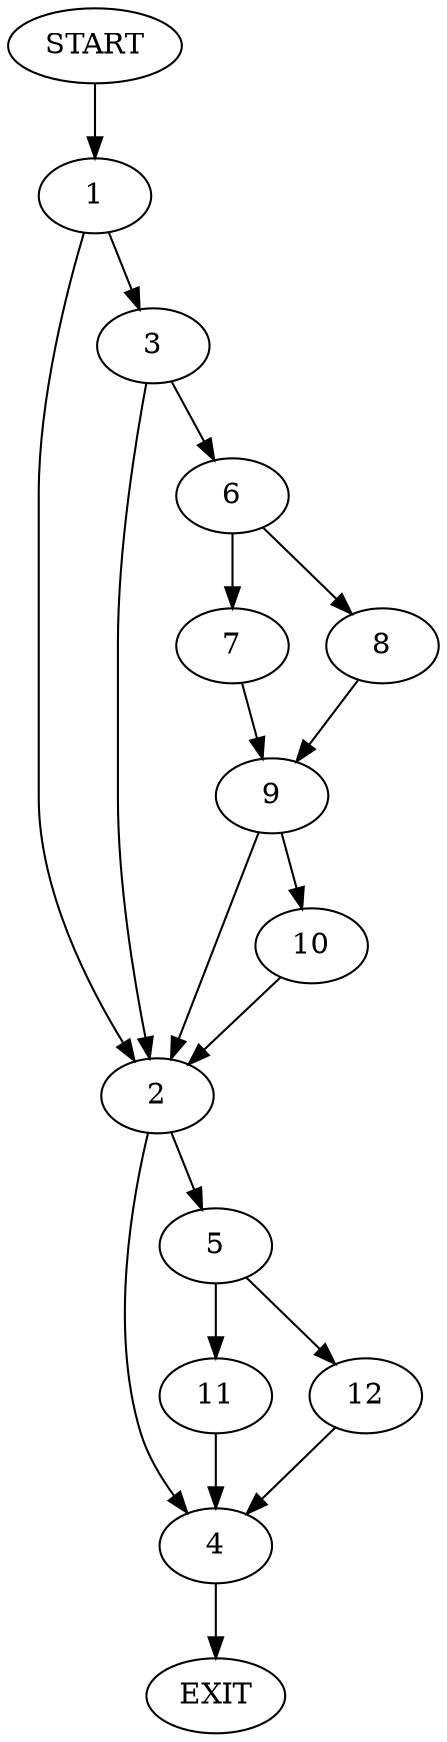 digraph {
0 [label="START"]
13 [label="EXIT"]
0 -> 1
1 -> 2
1 -> 3
2 -> 4
2 -> 5
3 -> 6
3 -> 2
6 -> 7
6 -> 8
8 -> 9
7 -> 9
9 -> 10
9 -> 2
10 -> 2
5 -> 11
5 -> 12
4 -> 13
12 -> 4
11 -> 4
}
